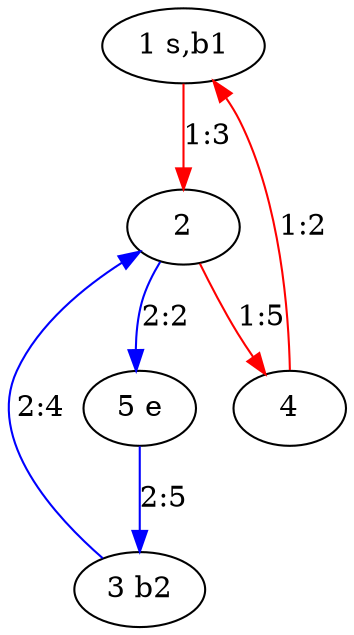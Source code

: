 digraph "instance-1" {
	1 [label="1 s,b1"]
	5 [label="5 e"]
	3 [label="3 b2"]
	2 [label=2]
	1 -> 2 [label="1:3" color=red weight=3]
	4 [label=4]
	2 -> 4 [label="1:5" color=red weight=5]
	4 -> 1 [label="1:2" color=red weight=2]
	3 -> 2 [label="2:4" color=blue weight=4]
	2 -> 5 [label="2:2" color=blue weight=2]
	5 -> 3 [label="2:5" color=blue weight=5]
}
